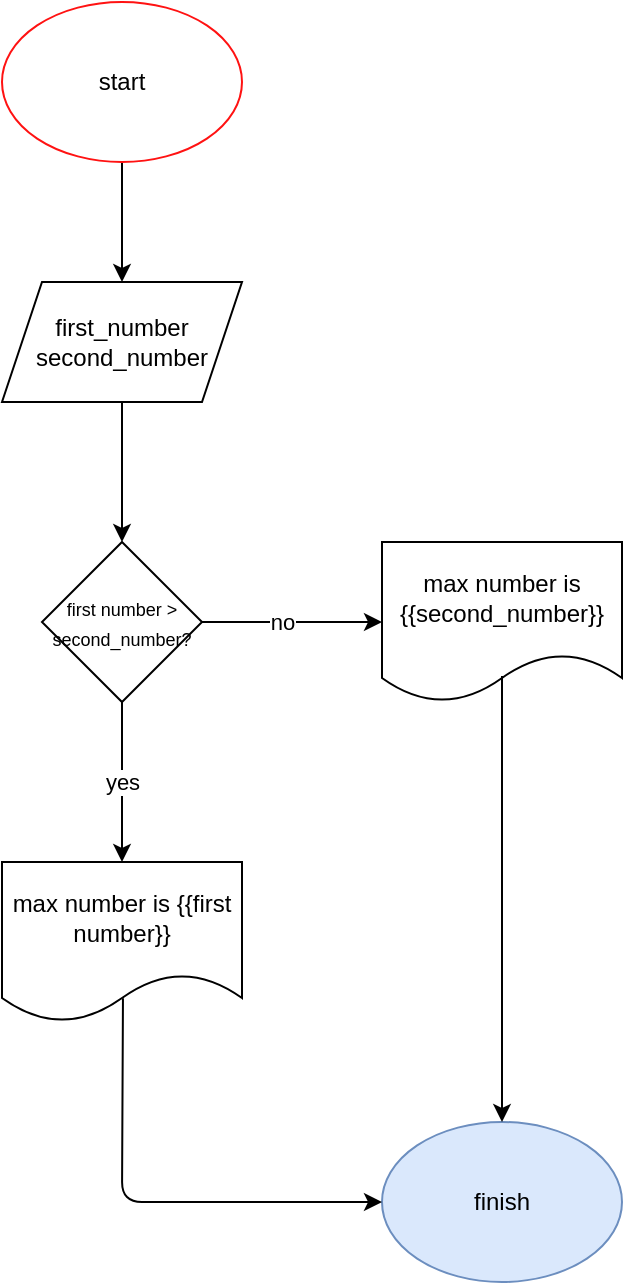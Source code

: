 <mxfile version="21.3.5" type="github">
  <diagram name="Page-1" id="crJIPXyi9AX1NItAysIx">
    <mxGraphModel dx="980" dy="779" grid="1" gridSize="10" guides="1" tooltips="1" connect="1" arrows="1" fold="1" page="1" pageScale="1" pageWidth="1169" pageHeight="827" math="0" shadow="0">
      <root>
        <mxCell id="0" />
        <mxCell id="1" parent="0" />
        <mxCell id="ZFagqAt0bgXSlk79krps-3" value="" style="edgeStyle=orthogonalEdgeStyle;rounded=0;orthogonalLoop=1;jettySize=auto;html=1;" edge="1" parent="1" source="ZFagqAt0bgXSlk79krps-1" target="ZFagqAt0bgXSlk79krps-2">
          <mxGeometry relative="1" as="geometry" />
        </mxCell>
        <mxCell id="ZFagqAt0bgXSlk79krps-1" value="start" style="ellipse;whiteSpace=wrap;html=1;strokeColor=#FF1212;" vertex="1" parent="1">
          <mxGeometry x="210" y="80" width="120" height="80" as="geometry" />
        </mxCell>
        <mxCell id="ZFagqAt0bgXSlk79krps-6" value="" style="edgeStyle=orthogonalEdgeStyle;rounded=0;orthogonalLoop=1;jettySize=auto;html=1;" edge="1" parent="1" source="ZFagqAt0bgXSlk79krps-2" target="ZFagqAt0bgXSlk79krps-5">
          <mxGeometry relative="1" as="geometry" />
        </mxCell>
        <mxCell id="ZFagqAt0bgXSlk79krps-2" value="first_number&lt;br&gt;second_number" style="shape=parallelogram;perimeter=parallelogramPerimeter;whiteSpace=wrap;html=1;fixedSize=1;" vertex="1" parent="1">
          <mxGeometry x="210" y="220" width="120" height="60" as="geometry" />
        </mxCell>
        <mxCell id="ZFagqAt0bgXSlk79krps-8" value="yes" style="edgeStyle=orthogonalEdgeStyle;rounded=0;orthogonalLoop=1;jettySize=auto;html=1;" edge="1" parent="1" source="ZFagqAt0bgXSlk79krps-5" target="ZFagqAt0bgXSlk79krps-7">
          <mxGeometry relative="1" as="geometry" />
        </mxCell>
        <mxCell id="ZFagqAt0bgXSlk79krps-10" value="no" style="edgeStyle=orthogonalEdgeStyle;rounded=0;orthogonalLoop=1;jettySize=auto;html=1;" edge="1" parent="1" source="ZFagqAt0bgXSlk79krps-5" target="ZFagqAt0bgXSlk79krps-9">
          <mxGeometry x="-0.111" relative="1" as="geometry">
            <mxPoint as="offset" />
          </mxGeometry>
        </mxCell>
        <mxCell id="ZFagqAt0bgXSlk79krps-5" value="&lt;font style=&quot;font-size: 9px;&quot;&gt;first number &amp;gt; second_number?&lt;/font&gt;" style="rhombus;whiteSpace=wrap;html=1;" vertex="1" parent="1">
          <mxGeometry x="230" y="350" width="80" height="80" as="geometry" />
        </mxCell>
        <mxCell id="ZFagqAt0bgXSlk79krps-7" value="max number is {{first number}}" style="shape=document;whiteSpace=wrap;html=1;boundedLbl=1;" vertex="1" parent="1">
          <mxGeometry x="210" y="510" width="120" height="80" as="geometry" />
        </mxCell>
        <mxCell id="ZFagqAt0bgXSlk79krps-9" value="max number is {{second_number}}" style="shape=document;whiteSpace=wrap;html=1;boundedLbl=1;" vertex="1" parent="1">
          <mxGeometry x="400" y="350" width="120" height="80" as="geometry" />
        </mxCell>
        <mxCell id="ZFagqAt0bgXSlk79krps-11" value="finish" style="ellipse;whiteSpace=wrap;html=1;fillColor=#dae8fc;strokeColor=#6c8ebf;" vertex="1" parent="1">
          <mxGeometry x="400" y="640" width="120" height="80" as="geometry" />
        </mxCell>
        <mxCell id="ZFagqAt0bgXSlk79krps-12" value="" style="endArrow=classic;html=1;rounded=1;exitX=0.504;exitY=0.851;exitDx=0;exitDy=0;exitPerimeter=0;entryX=0;entryY=0.5;entryDx=0;entryDy=0;" edge="1" parent="1" source="ZFagqAt0bgXSlk79krps-7" target="ZFagqAt0bgXSlk79krps-11">
          <mxGeometry width="50" height="50" relative="1" as="geometry">
            <mxPoint x="250" y="400" as="sourcePoint" />
            <mxPoint x="300" y="350" as="targetPoint" />
            <Array as="points">
              <mxPoint x="270" y="680" />
            </Array>
          </mxGeometry>
        </mxCell>
        <mxCell id="ZFagqAt0bgXSlk79krps-13" value="" style="endArrow=classic;html=1;rounded=0;exitX=0.5;exitY=0.837;exitDx=0;exitDy=0;exitPerimeter=0;entryX=0.5;entryY=0;entryDx=0;entryDy=0;" edge="1" parent="1" source="ZFagqAt0bgXSlk79krps-9" target="ZFagqAt0bgXSlk79krps-11">
          <mxGeometry width="50" height="50" relative="1" as="geometry">
            <mxPoint x="250" y="400" as="sourcePoint" />
            <mxPoint x="300" y="350" as="targetPoint" />
          </mxGeometry>
        </mxCell>
      </root>
    </mxGraphModel>
  </diagram>
</mxfile>
